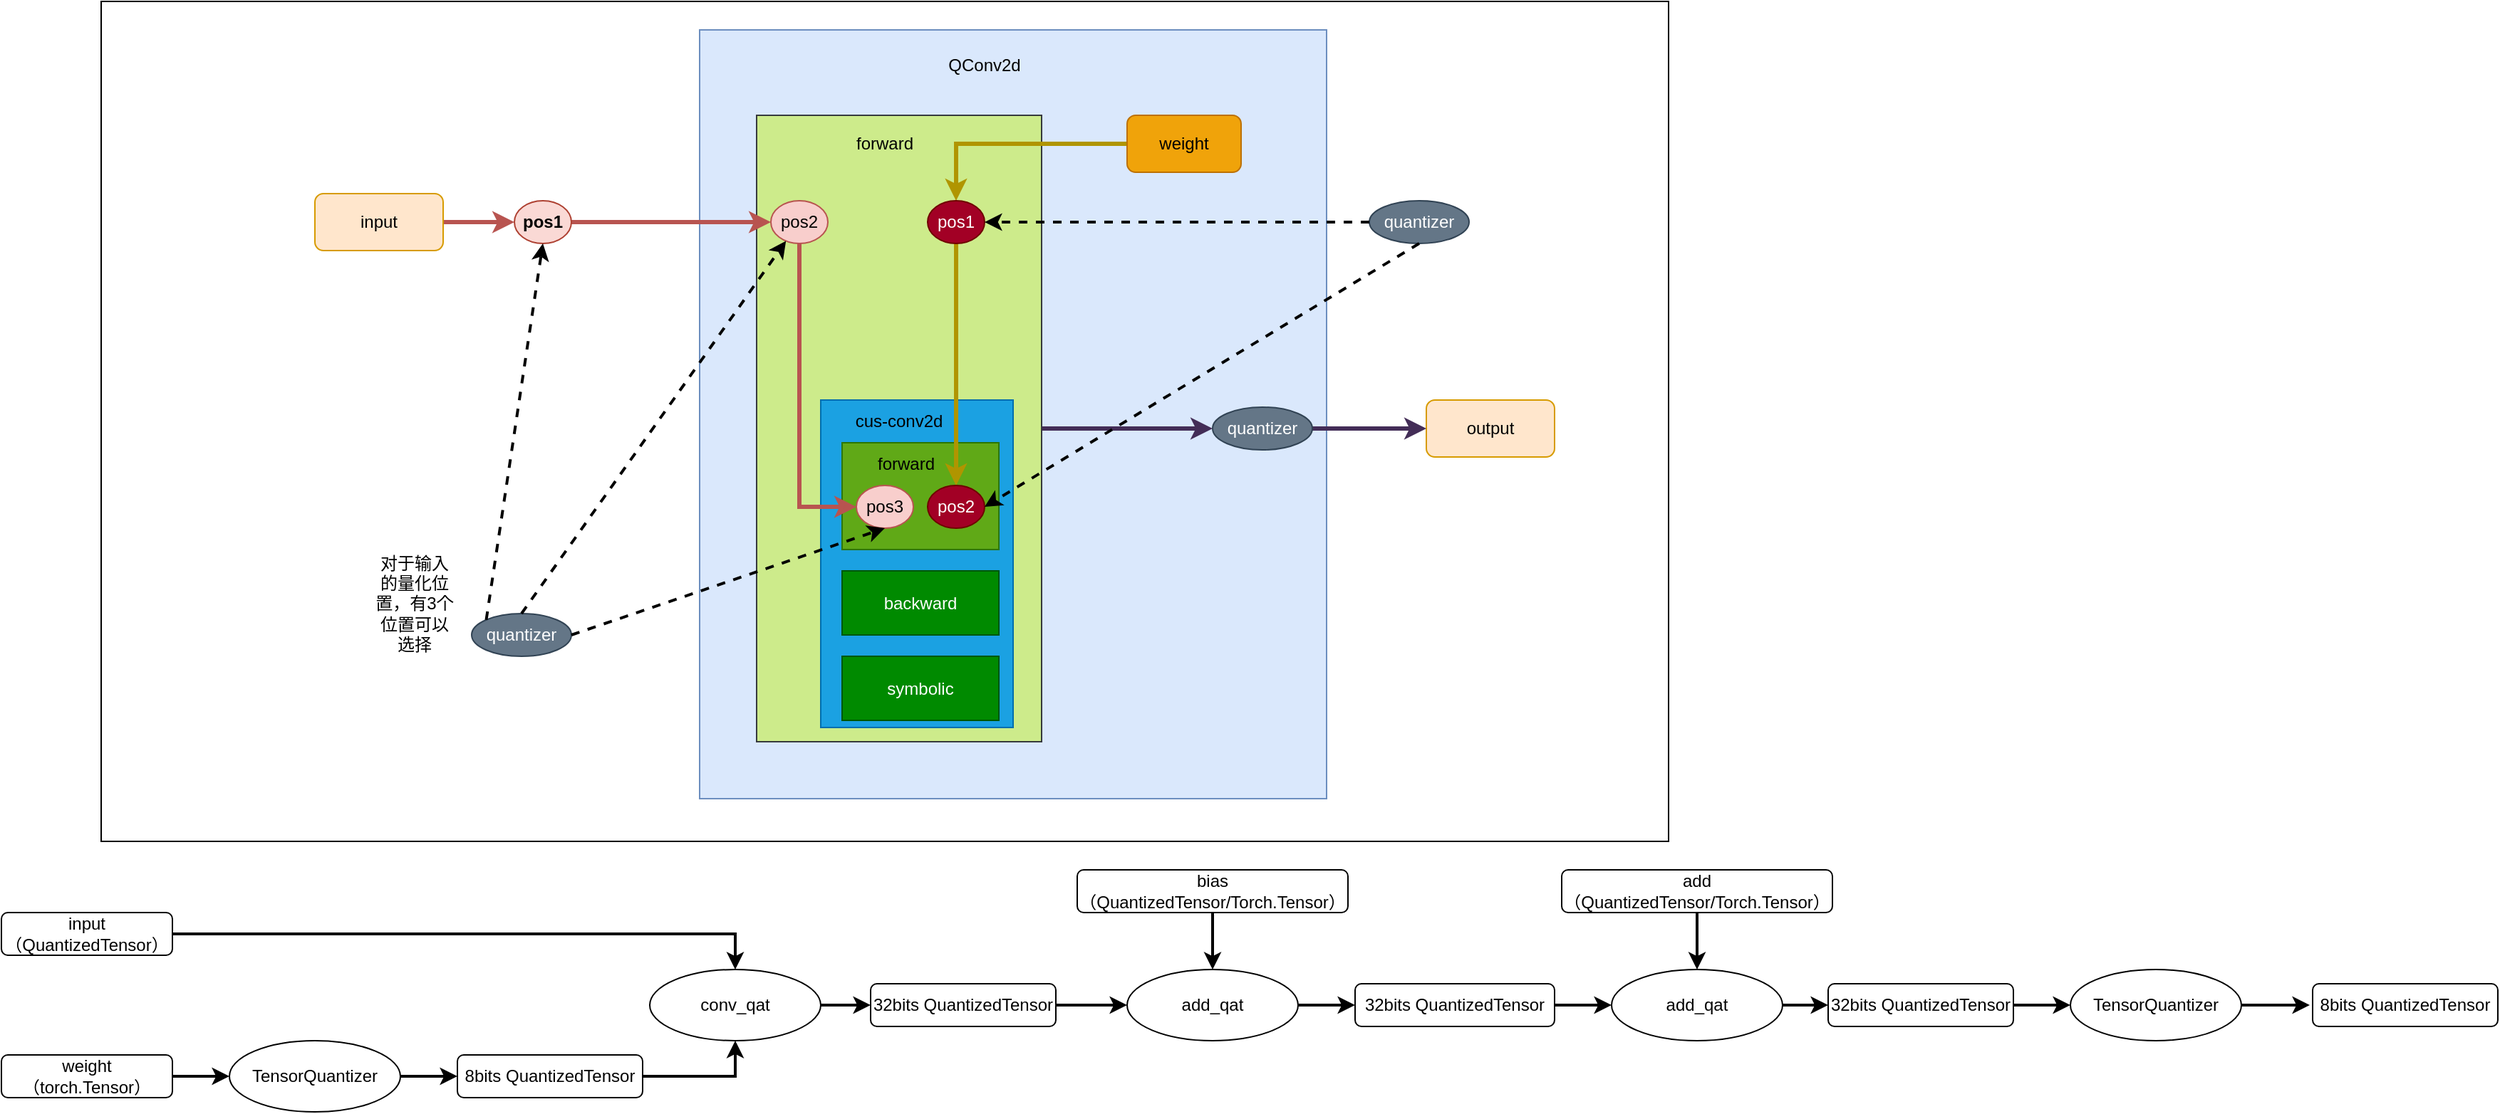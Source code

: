 <mxfile version="15.7.0" type="github">
  <diagram id="7uCg8ZALZHG47hfEiRvE" name="Page-1">
    <mxGraphModel dx="1865" dy="547" grid="1" gridSize="10" guides="1" tooltips="1" connect="1" arrows="1" fold="1" page="1" pageScale="1" pageWidth="827" pageHeight="1169" math="0" shadow="0">
      <root>
        <mxCell id="0" />
        <mxCell id="1" parent="0" />
        <mxCell id="MkyZgxQWLOrHuyouk7to-47" value="" style="rounded=0;whiteSpace=wrap;html=1;" parent="1" vertex="1">
          <mxGeometry x="-220" y="100" width="1100" height="590" as="geometry" />
        </mxCell>
        <mxCell id="MkyZgxQWLOrHuyouk7to-2" value="" style="rounded=0;whiteSpace=wrap;html=1;fillColor=#dae8fc;strokeColor=#6c8ebf;" parent="1" vertex="1">
          <mxGeometry x="200" y="120" width="440" height="540" as="geometry" />
        </mxCell>
        <mxCell id="MkyZgxQWLOrHuyouk7to-31" style="edgeStyle=orthogonalEdgeStyle;rounded=0;orthogonalLoop=1;jettySize=auto;html=1;entryX=0;entryY=0.5;entryDx=0;entryDy=0;fillColor=#76608a;strokeColor=#432D57;strokeWidth=3;" parent="1" source="MkyZgxQWLOrHuyouk7to-4" target="MkyZgxQWLOrHuyouk7to-30" edge="1">
          <mxGeometry relative="1" as="geometry" />
        </mxCell>
        <mxCell id="MkyZgxQWLOrHuyouk7to-4" value="" style="rounded=0;whiteSpace=wrap;html=1;fillColor=#cdeb8b;strokeColor=#36393d;" parent="1" vertex="1">
          <mxGeometry x="240" y="180" width="200" height="440" as="geometry" />
        </mxCell>
        <mxCell id="MkyZgxQWLOrHuyouk7to-15" value="" style="rounded=0;whiteSpace=wrap;html=1;fillColor=#1ba1e2;fontColor=#ffffff;strokeColor=#006EAF;" parent="1" vertex="1">
          <mxGeometry x="285" y="380" width="135" height="230" as="geometry" />
        </mxCell>
        <mxCell id="MkyZgxQWLOrHuyouk7to-22" value="" style="rounded=0;whiteSpace=wrap;html=1;fillColor=#60a917;fontColor=#ffffff;strokeColor=#2D7600;" parent="1" vertex="1">
          <mxGeometry x="300" y="410" width="110" height="75" as="geometry" />
        </mxCell>
        <mxCell id="MkyZgxQWLOrHuyouk7to-3" value="QConv2d" style="text;html=1;strokeColor=none;fillColor=none;align=center;verticalAlign=middle;whiteSpace=wrap;rounded=0;" parent="1" vertex="1">
          <mxGeometry x="370" y="130" width="60" height="30" as="geometry" />
        </mxCell>
        <mxCell id="MkyZgxQWLOrHuyouk7to-5" value="forward" style="text;html=1;strokeColor=none;fillColor=none;align=center;verticalAlign=middle;whiteSpace=wrap;rounded=0;" parent="1" vertex="1">
          <mxGeometry x="300" y="185" width="60" height="30" as="geometry" />
        </mxCell>
        <mxCell id="MkyZgxQWLOrHuyouk7to-18" style="edgeStyle=orthogonalEdgeStyle;rounded=0;orthogonalLoop=1;jettySize=auto;html=1;entryX=0;entryY=0.5;entryDx=0;entryDy=0;strokeWidth=3;fillColor=#f8cecc;gradientColor=#ea6b66;strokeColor=#b85450;" parent="1" source="MkyZgxQWLOrHuyouk7to-7" target="MkyZgxQWLOrHuyouk7to-9" edge="1">
          <mxGeometry relative="1" as="geometry" />
        </mxCell>
        <mxCell id="MkyZgxQWLOrHuyouk7to-7" value="input" style="rounded=1;whiteSpace=wrap;html=1;fillColor=#ffe6cc;strokeColor=#d79b00;" parent="1" vertex="1">
          <mxGeometry x="-70" y="235" width="90" height="40" as="geometry" />
        </mxCell>
        <mxCell id="MkyZgxQWLOrHuyouk7to-19" style="edgeStyle=orthogonalEdgeStyle;rounded=0;orthogonalLoop=1;jettySize=auto;html=1;entryX=0;entryY=0.5;entryDx=0;entryDy=0;strokeWidth=3;fillColor=#f8cecc;gradientColor=#ea6b66;strokeColor=#b85450;" parent="1" source="MkyZgxQWLOrHuyouk7to-9" target="MkyZgxQWLOrHuyouk7to-11" edge="1">
          <mxGeometry relative="1" as="geometry" />
        </mxCell>
        <mxCell id="MkyZgxQWLOrHuyouk7to-9" value="&lt;b&gt;pos1&lt;/b&gt;" style="ellipse;whiteSpace=wrap;html=1;fillColor=#fad9d5;strokeColor=#ae4132;" parent="1" vertex="1">
          <mxGeometry x="70" y="240" width="40" height="30" as="geometry" />
        </mxCell>
        <mxCell id="MkyZgxQWLOrHuyouk7to-27" style="edgeStyle=orthogonalEdgeStyle;rounded=0;orthogonalLoop=1;jettySize=auto;html=1;entryX=0;entryY=0.5;entryDx=0;entryDy=0;exitX=0.5;exitY=1;exitDx=0;exitDy=0;strokeWidth=3;fillColor=#f8cecc;gradientColor=#ea6b66;strokeColor=#b85450;" parent="1" source="MkyZgxQWLOrHuyouk7to-11" target="MkyZgxQWLOrHuyouk7to-21" edge="1">
          <mxGeometry relative="1" as="geometry">
            <Array as="points">
              <mxPoint x="270" y="455" />
            </Array>
          </mxGeometry>
        </mxCell>
        <mxCell id="MkyZgxQWLOrHuyouk7to-11" value="pos2" style="ellipse;whiteSpace=wrap;html=1;fillColor=#f8cecc;strokeColor=#b85450;" parent="1" vertex="1">
          <mxGeometry x="250" y="240" width="40" height="30" as="geometry" />
        </mxCell>
        <mxCell id="MkyZgxQWLOrHuyouk7to-16" style="edgeStyle=orthogonalEdgeStyle;rounded=0;orthogonalLoop=1;jettySize=auto;html=1;entryX=0.5;entryY=0;entryDx=0;entryDy=0;fillColor=#e3c800;strokeColor=#B09500;strokeWidth=3;" parent="1" source="MkyZgxQWLOrHuyouk7to-14" target="MkyZgxQWLOrHuyouk7to-50" edge="1">
          <mxGeometry relative="1" as="geometry">
            <mxPoint x="390" y="270" as="targetPoint" />
          </mxGeometry>
        </mxCell>
        <mxCell id="MkyZgxQWLOrHuyouk7to-14" value="weight" style="rounded=1;whiteSpace=wrap;html=1;fillColor=#f0a30a;fontColor=#000000;strokeColor=#BD7000;" parent="1" vertex="1">
          <mxGeometry x="500" y="180" width="80" height="40" as="geometry" />
        </mxCell>
        <mxCell id="MkyZgxQWLOrHuyouk7to-20" value="cus-conv2d" style="text;html=1;strokeColor=none;fillColor=none;align=center;verticalAlign=middle;whiteSpace=wrap;rounded=0;" parent="1" vertex="1">
          <mxGeometry x="305" y="385" width="70" height="20" as="geometry" />
        </mxCell>
        <mxCell id="MkyZgxQWLOrHuyouk7to-21" value="pos3" style="ellipse;whiteSpace=wrap;html=1;fillColor=#f8cecc;strokeColor=#b85450;" parent="1" vertex="1">
          <mxGeometry x="310" y="440" width="40" height="30" as="geometry" />
        </mxCell>
        <mxCell id="MkyZgxQWLOrHuyouk7to-24" value="forward" style="text;html=1;strokeColor=none;fillColor=none;align=center;verticalAlign=middle;whiteSpace=wrap;rounded=0;" parent="1" vertex="1">
          <mxGeometry x="315" y="410" width="60" height="30" as="geometry" />
        </mxCell>
        <mxCell id="MkyZgxQWLOrHuyouk7to-25" value="backward" style="rounded=0;whiteSpace=wrap;html=1;fillColor=#008a00;strokeColor=#005700;fontColor=#ffffff;" parent="1" vertex="1">
          <mxGeometry x="300" y="500" width="110" height="45" as="geometry" />
        </mxCell>
        <mxCell id="MkyZgxQWLOrHuyouk7to-28" value="output" style="rounded=1;whiteSpace=wrap;html=1;fillColor=#ffe6cc;strokeColor=#d79b00;" parent="1" vertex="1">
          <mxGeometry x="710" y="380" width="90" height="40" as="geometry" />
        </mxCell>
        <mxCell id="MkyZgxQWLOrHuyouk7to-32" style="edgeStyle=orthogonalEdgeStyle;rounded=0;orthogonalLoop=1;jettySize=auto;html=1;entryX=0;entryY=0.5;entryDx=0;entryDy=0;fillColor=#76608a;strokeColor=#432D57;strokeWidth=3;" parent="1" source="MkyZgxQWLOrHuyouk7to-30" target="MkyZgxQWLOrHuyouk7to-28" edge="1">
          <mxGeometry relative="1" as="geometry" />
        </mxCell>
        <mxCell id="MkyZgxQWLOrHuyouk7to-30" value="quantizer" style="ellipse;whiteSpace=wrap;html=1;fillColor=#647687;fontColor=#ffffff;strokeColor=#314354;" parent="1" vertex="1">
          <mxGeometry x="560" y="385" width="70" height="30" as="geometry" />
        </mxCell>
        <mxCell id="MkyZgxQWLOrHuyouk7to-36" style="edgeStyle=orthogonalEdgeStyle;rounded=0;orthogonalLoop=1;jettySize=auto;html=1;strokeWidth=3;fillColor=#e3c800;strokeColor=#B09500;entryX=0.5;entryY=0;entryDx=0;entryDy=0;exitX=0.5;exitY=1;exitDx=0;exitDy=0;" parent="1" source="MkyZgxQWLOrHuyouk7to-50" target="MkyZgxQWLOrHuyouk7to-48" edge="1">
          <mxGeometry relative="1" as="geometry">
            <mxPoint x="390" y="300" as="sourcePoint" />
            <mxPoint x="375" y="380" as="targetPoint" />
          </mxGeometry>
        </mxCell>
        <mxCell id="MkyZgxQWLOrHuyouk7to-37" value="quantizer" style="ellipse;whiteSpace=wrap;html=1;fillColor=#647687;fontColor=#ffffff;strokeColor=#314354;" parent="1" vertex="1">
          <mxGeometry x="40" y="530" width="70" height="30" as="geometry" />
        </mxCell>
        <mxCell id="MkyZgxQWLOrHuyouk7to-39" value="symbolic" style="rounded=0;whiteSpace=wrap;html=1;fillColor=#008a00;strokeColor=#005700;fontColor=#ffffff;" parent="1" vertex="1">
          <mxGeometry x="300" y="560" width="110" height="45" as="geometry" />
        </mxCell>
        <mxCell id="MkyZgxQWLOrHuyouk7to-43" value="" style="endArrow=classic;html=1;rounded=0;strokeWidth=2;dashed=1;entryX=0.5;entryY=1;entryDx=0;entryDy=0;exitX=0;exitY=0;exitDx=0;exitDy=0;" parent="1" source="MkyZgxQWLOrHuyouk7to-37" target="MkyZgxQWLOrHuyouk7to-9" edge="1">
          <mxGeometry width="50" height="50" relative="1" as="geometry">
            <mxPoint x="30" y="310" as="sourcePoint" />
            <mxPoint x="80" y="260" as="targetPoint" />
          </mxGeometry>
        </mxCell>
        <mxCell id="MkyZgxQWLOrHuyouk7to-44" value="" style="endArrow=classic;html=1;rounded=0;dashed=1;strokeWidth=2;exitX=0.5;exitY=0;exitDx=0;exitDy=0;" parent="1" source="MkyZgxQWLOrHuyouk7to-37" target="MkyZgxQWLOrHuyouk7to-11" edge="1">
          <mxGeometry width="50" height="50" relative="1" as="geometry">
            <mxPoint x="100" y="380" as="sourcePoint" />
            <mxPoint x="150" y="330" as="targetPoint" />
          </mxGeometry>
        </mxCell>
        <mxCell id="MkyZgxQWLOrHuyouk7to-45" value="" style="endArrow=classic;html=1;rounded=0;dashed=1;strokeWidth=2;exitX=1;exitY=0.5;exitDx=0;exitDy=0;entryX=0.5;entryY=1;entryDx=0;entryDy=0;" parent="1" source="MkyZgxQWLOrHuyouk7to-37" target="MkyZgxQWLOrHuyouk7to-21" edge="1">
          <mxGeometry width="50" height="50" relative="1" as="geometry">
            <mxPoint x="140" y="420" as="sourcePoint" />
            <mxPoint x="190" y="370" as="targetPoint" />
          </mxGeometry>
        </mxCell>
        <mxCell id="MkyZgxQWLOrHuyouk7to-46" value="对于输入的量化位置，有3个位置可以选择" style="text;html=1;strokeColor=none;fillColor=none;align=center;verticalAlign=middle;whiteSpace=wrap;rounded=0;" parent="1" vertex="1">
          <mxGeometry x="-30" y="485" width="60" height="75" as="geometry" />
        </mxCell>
        <mxCell id="MkyZgxQWLOrHuyouk7to-48" value="pos2" style="ellipse;whiteSpace=wrap;html=1;fillColor=#a20025;strokeColor=#6F0000;fontColor=#ffffff;" parent="1" vertex="1">
          <mxGeometry x="360" y="440" width="40" height="30" as="geometry" />
        </mxCell>
        <mxCell id="MkyZgxQWLOrHuyouk7to-49" value="quantizer" style="ellipse;whiteSpace=wrap;html=1;fillColor=#647687;fontColor=#ffffff;strokeColor=#314354;" parent="1" vertex="1">
          <mxGeometry x="670" y="240" width="70" height="30" as="geometry" />
        </mxCell>
        <mxCell id="MkyZgxQWLOrHuyouk7to-50" value="pos1" style="ellipse;whiteSpace=wrap;html=1;fillColor=#a20025;strokeColor=#6F0000;fontColor=#ffffff;" parent="1" vertex="1">
          <mxGeometry x="360" y="240" width="40" height="30" as="geometry" />
        </mxCell>
        <mxCell id="MkyZgxQWLOrHuyouk7to-51" value="" style="endArrow=classic;html=1;rounded=0;dashed=1;strokeWidth=2;exitX=0;exitY=0.5;exitDx=0;exitDy=0;" parent="1" source="MkyZgxQWLOrHuyouk7to-49" target="MkyZgxQWLOrHuyouk7to-50" edge="1">
          <mxGeometry width="50" height="50" relative="1" as="geometry">
            <mxPoint x="720" y="230" as="sourcePoint" />
            <mxPoint x="770" y="180" as="targetPoint" />
          </mxGeometry>
        </mxCell>
        <mxCell id="MkyZgxQWLOrHuyouk7to-52" value="" style="endArrow=classic;html=1;rounded=0;dashed=1;strokeWidth=2;entryX=1;entryY=0.5;entryDx=0;entryDy=0;exitX=0.5;exitY=1;exitDx=0;exitDy=0;" parent="1" source="MkyZgxQWLOrHuyouk7to-49" target="MkyZgxQWLOrHuyouk7to-48" edge="1">
          <mxGeometry width="50" height="50" relative="1" as="geometry">
            <mxPoint x="800" y="350" as="sourcePoint" />
            <mxPoint x="850" y="300" as="targetPoint" />
          </mxGeometry>
        </mxCell>
        <mxCell id="6YfxKV2PRVrYH9B0jgDx-22" style="edgeStyle=orthogonalEdgeStyle;rounded=0;orthogonalLoop=1;jettySize=auto;html=1;entryX=0.5;entryY=0;entryDx=0;entryDy=0;strokeWidth=2;" edge="1" parent="1" source="6YfxKV2PRVrYH9B0jgDx-1" target="6YfxKV2PRVrYH9B0jgDx-5">
          <mxGeometry relative="1" as="geometry" />
        </mxCell>
        <mxCell id="6YfxKV2PRVrYH9B0jgDx-1" value="input（QuantizedTensor）" style="rounded=1;whiteSpace=wrap;html=1;" vertex="1" parent="1">
          <mxGeometry x="-290" y="740" width="120" height="30" as="geometry" />
        </mxCell>
        <mxCell id="6YfxKV2PRVrYH9B0jgDx-17" style="edgeStyle=orthogonalEdgeStyle;rounded=0;orthogonalLoop=1;jettySize=auto;html=1;entryX=0;entryY=0.5;entryDx=0;entryDy=0;strokeWidth=2;" edge="1" parent="1" source="6YfxKV2PRVrYH9B0jgDx-2" target="6YfxKV2PRVrYH9B0jgDx-3">
          <mxGeometry relative="1" as="geometry" />
        </mxCell>
        <mxCell id="6YfxKV2PRVrYH9B0jgDx-2" value="weight（torch.Tensor）" style="rounded=1;whiteSpace=wrap;html=1;" vertex="1" parent="1">
          <mxGeometry x="-290" y="840" width="120" height="30" as="geometry" />
        </mxCell>
        <mxCell id="6YfxKV2PRVrYH9B0jgDx-18" style="edgeStyle=orthogonalEdgeStyle;rounded=0;orthogonalLoop=1;jettySize=auto;html=1;entryX=0;entryY=0.5;entryDx=0;entryDy=0;strokeWidth=2;" edge="1" parent="1" source="6YfxKV2PRVrYH9B0jgDx-3" target="6YfxKV2PRVrYH9B0jgDx-4">
          <mxGeometry relative="1" as="geometry" />
        </mxCell>
        <mxCell id="6YfxKV2PRVrYH9B0jgDx-3" value="TensorQuantizer" style="ellipse;whiteSpace=wrap;html=1;" vertex="1" parent="1">
          <mxGeometry x="-130" y="830" width="120" height="50" as="geometry" />
        </mxCell>
        <mxCell id="6YfxKV2PRVrYH9B0jgDx-23" style="edgeStyle=orthogonalEdgeStyle;rounded=0;orthogonalLoop=1;jettySize=auto;html=1;entryX=0.5;entryY=1;entryDx=0;entryDy=0;strokeWidth=2;" edge="1" parent="1" source="6YfxKV2PRVrYH9B0jgDx-4" target="6YfxKV2PRVrYH9B0jgDx-5">
          <mxGeometry relative="1" as="geometry" />
        </mxCell>
        <mxCell id="6YfxKV2PRVrYH9B0jgDx-4" value="8bits QuantizedTensor" style="rounded=1;whiteSpace=wrap;html=1;" vertex="1" parent="1">
          <mxGeometry x="30" y="840" width="130" height="30" as="geometry" />
        </mxCell>
        <mxCell id="6YfxKV2PRVrYH9B0jgDx-24" style="edgeStyle=orthogonalEdgeStyle;rounded=0;orthogonalLoop=1;jettySize=auto;html=1;entryX=0;entryY=0.5;entryDx=0;entryDy=0;strokeWidth=2;" edge="1" parent="1" source="6YfxKV2PRVrYH9B0jgDx-5" target="6YfxKV2PRVrYH9B0jgDx-6">
          <mxGeometry relative="1" as="geometry" />
        </mxCell>
        <mxCell id="6YfxKV2PRVrYH9B0jgDx-5" value="conv_qat" style="ellipse;whiteSpace=wrap;html=1;" vertex="1" parent="1">
          <mxGeometry x="165" y="780" width="120" height="50" as="geometry" />
        </mxCell>
        <mxCell id="6YfxKV2PRVrYH9B0jgDx-25" style="edgeStyle=orthogonalEdgeStyle;rounded=0;orthogonalLoop=1;jettySize=auto;html=1;strokeWidth=2;" edge="1" parent="1" source="6YfxKV2PRVrYH9B0jgDx-6" target="6YfxKV2PRVrYH9B0jgDx-7">
          <mxGeometry relative="1" as="geometry" />
        </mxCell>
        <mxCell id="6YfxKV2PRVrYH9B0jgDx-6" value="32bits QuantizedTensor" style="rounded=1;whiteSpace=wrap;html=1;" vertex="1" parent="1">
          <mxGeometry x="320" y="790" width="130" height="30" as="geometry" />
        </mxCell>
        <mxCell id="6YfxKV2PRVrYH9B0jgDx-28" style="edgeStyle=orthogonalEdgeStyle;rounded=0;orthogonalLoop=1;jettySize=auto;html=1;strokeWidth=2;" edge="1" parent="1" source="6YfxKV2PRVrYH9B0jgDx-7" target="6YfxKV2PRVrYH9B0jgDx-10">
          <mxGeometry relative="1" as="geometry" />
        </mxCell>
        <mxCell id="6YfxKV2PRVrYH9B0jgDx-7" value="add_qat" style="ellipse;whiteSpace=wrap;html=1;" vertex="1" parent="1">
          <mxGeometry x="500" y="780" width="120" height="50" as="geometry" />
        </mxCell>
        <mxCell id="6YfxKV2PRVrYH9B0jgDx-27" style="edgeStyle=orthogonalEdgeStyle;rounded=0;orthogonalLoop=1;jettySize=auto;html=1;entryX=0.5;entryY=0;entryDx=0;entryDy=0;strokeWidth=2;" edge="1" parent="1" source="6YfxKV2PRVrYH9B0jgDx-8" target="6YfxKV2PRVrYH9B0jgDx-7">
          <mxGeometry relative="1" as="geometry" />
        </mxCell>
        <mxCell id="6YfxKV2PRVrYH9B0jgDx-8" value="bias（QuantizedTensor/Torch.Tensor）" style="rounded=1;whiteSpace=wrap;html=1;" vertex="1" parent="1">
          <mxGeometry x="465" y="710" width="190" height="30" as="geometry" />
        </mxCell>
        <mxCell id="6YfxKV2PRVrYH9B0jgDx-29" style="edgeStyle=orthogonalEdgeStyle;rounded=0;orthogonalLoop=1;jettySize=auto;html=1;strokeWidth=2;" edge="1" parent="1" source="6YfxKV2PRVrYH9B0jgDx-10" target="6YfxKV2PRVrYH9B0jgDx-11">
          <mxGeometry relative="1" as="geometry" />
        </mxCell>
        <mxCell id="6YfxKV2PRVrYH9B0jgDx-10" value="32bits QuantizedTensor" style="rounded=1;whiteSpace=wrap;html=1;" vertex="1" parent="1">
          <mxGeometry x="660" y="790" width="140" height="30" as="geometry" />
        </mxCell>
        <mxCell id="6YfxKV2PRVrYH9B0jgDx-31" style="edgeStyle=orthogonalEdgeStyle;rounded=0;orthogonalLoop=1;jettySize=auto;html=1;entryX=0;entryY=0.5;entryDx=0;entryDy=0;strokeWidth=2;" edge="1" parent="1" source="6YfxKV2PRVrYH9B0jgDx-11" target="6YfxKV2PRVrYH9B0jgDx-14">
          <mxGeometry relative="1" as="geometry" />
        </mxCell>
        <mxCell id="6YfxKV2PRVrYH9B0jgDx-11" value="add_qat" style="ellipse;whiteSpace=wrap;html=1;" vertex="1" parent="1">
          <mxGeometry x="840" y="780" width="120" height="50" as="geometry" />
        </mxCell>
        <mxCell id="6YfxKV2PRVrYH9B0jgDx-30" style="edgeStyle=orthogonalEdgeStyle;rounded=0;orthogonalLoop=1;jettySize=auto;html=1;entryX=0.5;entryY=0;entryDx=0;entryDy=0;strokeWidth=2;" edge="1" parent="1" source="6YfxKV2PRVrYH9B0jgDx-12" target="6YfxKV2PRVrYH9B0jgDx-11">
          <mxGeometry relative="1" as="geometry" />
        </mxCell>
        <mxCell id="6YfxKV2PRVrYH9B0jgDx-12" value="add（QuantizedTensor/Torch.Tensor）" style="rounded=1;whiteSpace=wrap;html=1;" vertex="1" parent="1">
          <mxGeometry x="805" y="710" width="190" height="30" as="geometry" />
        </mxCell>
        <mxCell id="6YfxKV2PRVrYH9B0jgDx-32" style="edgeStyle=orthogonalEdgeStyle;rounded=0;orthogonalLoop=1;jettySize=auto;html=1;strokeWidth=2;" edge="1" parent="1" source="6YfxKV2PRVrYH9B0jgDx-14" target="6YfxKV2PRVrYH9B0jgDx-15">
          <mxGeometry relative="1" as="geometry" />
        </mxCell>
        <mxCell id="6YfxKV2PRVrYH9B0jgDx-14" value="32bits QuantizedTensor" style="rounded=1;whiteSpace=wrap;html=1;" vertex="1" parent="1">
          <mxGeometry x="992" y="790" width="130" height="30" as="geometry" />
        </mxCell>
        <mxCell id="6YfxKV2PRVrYH9B0jgDx-33" style="edgeStyle=orthogonalEdgeStyle;rounded=0;orthogonalLoop=1;jettySize=auto;html=1;strokeWidth=2;" edge="1" parent="1" source="6YfxKV2PRVrYH9B0jgDx-15">
          <mxGeometry relative="1" as="geometry">
            <mxPoint x="1330" y="805" as="targetPoint" />
          </mxGeometry>
        </mxCell>
        <mxCell id="6YfxKV2PRVrYH9B0jgDx-15" value="TensorQuantizer" style="ellipse;whiteSpace=wrap;html=1;" vertex="1" parent="1">
          <mxGeometry x="1162" y="780" width="120" height="50" as="geometry" />
        </mxCell>
        <mxCell id="6YfxKV2PRVrYH9B0jgDx-16" value="8bits QuantizedTensor" style="rounded=1;whiteSpace=wrap;html=1;" vertex="1" parent="1">
          <mxGeometry x="1332" y="790" width="130" height="30" as="geometry" />
        </mxCell>
      </root>
    </mxGraphModel>
  </diagram>
</mxfile>
